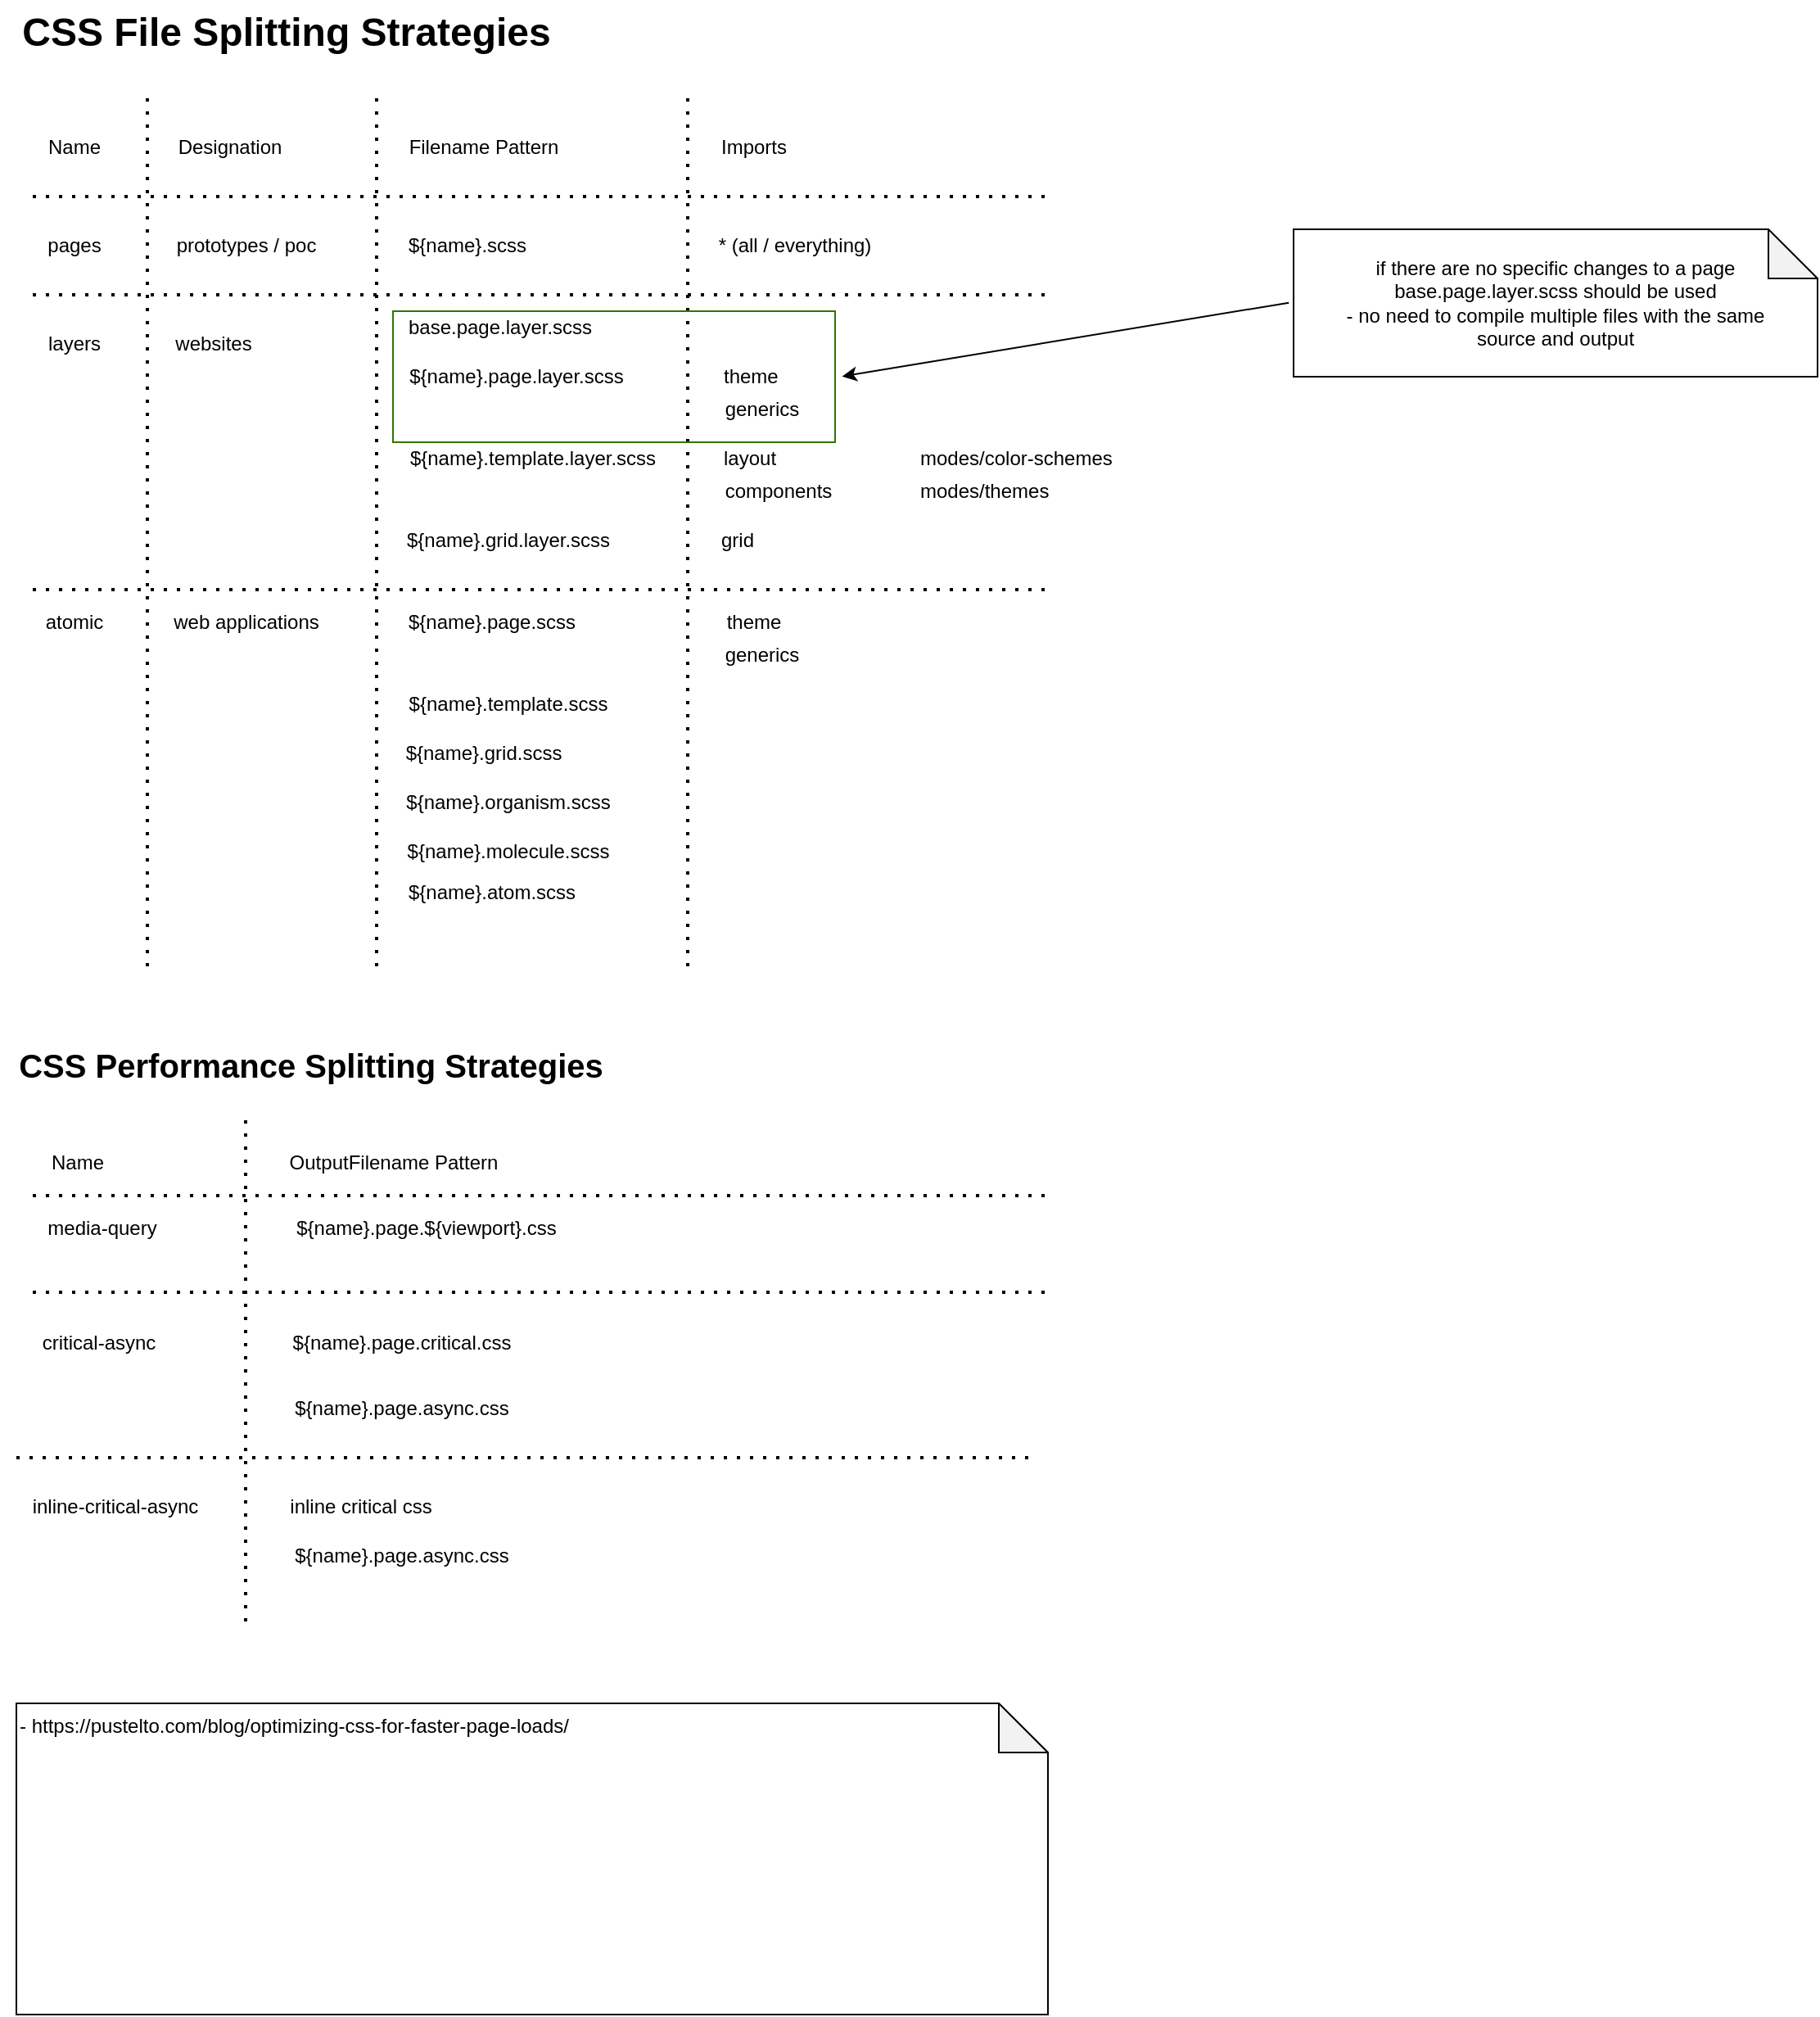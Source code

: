 <mxfile>
    <diagram id="G3mh7G75lH2R3xypj_nB" name="Page-1">
        <mxGraphModel dx="1707" dy="1017" grid="1" gridSize="10" guides="0" tooltips="0" connect="0" arrows="0" fold="1" page="0" pageScale="1" pageWidth="827" pageHeight="1169" math="0" shadow="0">
            <root>
                <mxCell id="0"/>
                <mxCell id="1" parent="0"/>
                <mxCell id="41" value="&lt;b&gt;&lt;font style=&quot;font-size: 24px&quot;&gt;CSS File Splitting Strategies&lt;/font&gt;&lt;/b&gt;" style="text;html=1;strokeColor=none;fillColor=none;align=center;verticalAlign=middle;whiteSpace=wrap;rounded=0;" parent="1" vertex="1">
                    <mxGeometry x="10" y="40" width="330" height="40" as="geometry"/>
                </mxCell>
                <mxCell id="42" value="Name" style="text;html=1;align=center;verticalAlign=middle;resizable=0;points=[];autosize=1;strokeColor=none;fillColor=none;" parent="1" vertex="1">
                    <mxGeometry x="20" y="120" width="50" height="20" as="geometry"/>
                </mxCell>
                <mxCell id="43" value="Designation" style="text;html=1;align=center;verticalAlign=middle;resizable=0;points=[];autosize=1;strokeColor=none;fillColor=none;" parent="1" vertex="1">
                    <mxGeometry x="100" y="120" width="80" height="20" as="geometry"/>
                </mxCell>
                <mxCell id="44" value="Filename Pattern" style="text;html=1;align=center;verticalAlign=middle;resizable=0;points=[];autosize=1;strokeColor=none;fillColor=none;" parent="1" vertex="1">
                    <mxGeometry x="240" y="120" width="110" height="20" as="geometry"/>
                </mxCell>
                <mxCell id="45" value="Imports" style="text;html=1;align=center;verticalAlign=middle;resizable=0;points=[];autosize=1;strokeColor=none;fillColor=none;" parent="1" vertex="1">
                    <mxGeometry x="430" y="120" width="60" height="20" as="geometry"/>
                </mxCell>
                <mxCell id="46" value="" style="endArrow=none;dashed=1;html=1;dashPattern=1 3;strokeWidth=2;" parent="1" edge="1">
                    <mxGeometry width="50" height="50" relative="1" as="geometry">
                        <mxPoint x="20" y="160" as="sourcePoint"/>
                        <mxPoint x="640" y="160" as="targetPoint"/>
                    </mxGeometry>
                </mxCell>
                <mxCell id="47" value="pages" style="text;html=1;align=center;verticalAlign=middle;resizable=0;points=[];autosize=1;strokeColor=none;fillColor=none;" parent="1" vertex="1">
                    <mxGeometry x="20" y="180" width="50" height="20" as="geometry"/>
                </mxCell>
                <mxCell id="48" value="prototypes / poc" style="text;html=1;align=center;verticalAlign=middle;resizable=0;points=[];autosize=1;strokeColor=none;fillColor=none;" parent="1" vertex="1">
                    <mxGeometry x="100" y="180" width="100" height="20" as="geometry"/>
                </mxCell>
                <mxCell id="49" value="${name}.scss" style="text;html=1;align=center;verticalAlign=middle;resizable=0;points=[];autosize=1;strokeColor=none;fillColor=none;" parent="1" vertex="1">
                    <mxGeometry x="240" y="180" width="90" height="20" as="geometry"/>
                </mxCell>
                <mxCell id="50" value="* (all / everything)" style="text;html=1;align=center;verticalAlign=middle;resizable=0;points=[];autosize=1;strokeColor=none;fillColor=none;" parent="1" vertex="1">
                    <mxGeometry x="430" y="180" width="110" height="20" as="geometry"/>
                </mxCell>
                <mxCell id="51" value="" style="endArrow=none;dashed=1;html=1;dashPattern=1 3;strokeWidth=2;" parent="1" edge="1">
                    <mxGeometry width="50" height="50" relative="1" as="geometry">
                        <mxPoint x="20" y="220" as="sourcePoint"/>
                        <mxPoint x="640" y="220" as="targetPoint"/>
                    </mxGeometry>
                </mxCell>
                <mxCell id="52" value="layers" style="text;html=1;align=center;verticalAlign=middle;resizable=0;points=[];autosize=1;strokeColor=none;fillColor=none;" parent="1" vertex="1">
                    <mxGeometry x="20" y="240" width="50" height="20" as="geometry"/>
                </mxCell>
                <mxCell id="53" value="websites" style="text;html=1;align=center;verticalAlign=middle;resizable=0;points=[];autosize=1;strokeColor=none;fillColor=none;" parent="1" vertex="1">
                    <mxGeometry x="100" y="240" width="60" height="20" as="geometry"/>
                </mxCell>
                <mxCell id="54" value="${name}.page.layer.scss" style="text;html=1;align=center;verticalAlign=middle;resizable=0;points=[];autosize=1;strokeColor=none;fillColor=none;" parent="1" vertex="1">
                    <mxGeometry x="240" y="260" width="150" height="20" as="geometry"/>
                </mxCell>
                <mxCell id="56" value="theme" style="text;html=1;align=left;verticalAlign=middle;resizable=0;points=[];autosize=1;strokeColor=none;fillColor=none;" parent="1" vertex="1">
                    <mxGeometry x="440" y="260" width="50" height="20" as="geometry"/>
                </mxCell>
                <mxCell id="57" value="generics" style="text;html=1;align=center;verticalAlign=middle;resizable=0;points=[];autosize=1;strokeColor=none;fillColor=none;" parent="1" vertex="1">
                    <mxGeometry x="435" y="280" width="60" height="20" as="geometry"/>
                </mxCell>
                <mxCell id="58" value="${name}.template.layer.scss" style="text;html=1;align=center;verticalAlign=middle;resizable=0;points=[];autosize=1;strokeColor=none;fillColor=none;" parent="1" vertex="1">
                    <mxGeometry x="240" y="310" width="170" height="20" as="geometry"/>
                </mxCell>
                <mxCell id="59" value="layout" style="text;html=1;align=left;verticalAlign=middle;resizable=0;points=[];autosize=1;strokeColor=none;fillColor=none;" parent="1" vertex="1">
                    <mxGeometry x="440" y="310" width="50" height="20" as="geometry"/>
                </mxCell>
                <mxCell id="60" value="components" style="text;html=1;align=center;verticalAlign=middle;resizable=0;points=[];autosize=1;strokeColor=none;fillColor=none;" parent="1" vertex="1">
                    <mxGeometry x="435" y="330" width="80" height="20" as="geometry"/>
                </mxCell>
                <mxCell id="61" value="${name}.grid.layer.scss" style="text;html=1;align=center;verticalAlign=middle;resizable=0;points=[];autosize=1;strokeColor=none;fillColor=none;" parent="1" vertex="1">
                    <mxGeometry x="240" y="360" width="140" height="20" as="geometry"/>
                </mxCell>
                <mxCell id="62" value="grid" style="text;html=1;align=center;verticalAlign=middle;resizable=0;points=[];autosize=1;strokeColor=none;fillColor=none;" parent="1" vertex="1">
                    <mxGeometry x="435" y="360" width="30" height="20" as="geometry"/>
                </mxCell>
                <mxCell id="63" value="" style="endArrow=none;dashed=1;html=1;dashPattern=1 3;strokeWidth=2;" parent="1" edge="1">
                    <mxGeometry width="50" height="50" relative="1" as="geometry">
                        <mxPoint x="20" y="400" as="sourcePoint"/>
                        <mxPoint x="640" y="400" as="targetPoint"/>
                    </mxGeometry>
                </mxCell>
                <mxCell id="65" value="atomic" style="text;html=1;align=center;verticalAlign=middle;resizable=0;points=[];autosize=1;strokeColor=none;fillColor=none;" parent="1" vertex="1">
                    <mxGeometry x="20" y="410" width="50" height="20" as="geometry"/>
                </mxCell>
                <mxCell id="66" value="web applications" style="text;html=1;align=center;verticalAlign=middle;resizable=0;points=[];autosize=1;strokeColor=none;fillColor=none;" parent="1" vertex="1">
                    <mxGeometry x="100" y="410" width="100" height="20" as="geometry"/>
                </mxCell>
                <mxCell id="67" value="${name}.page.scss" style="text;html=1;align=center;verticalAlign=middle;resizable=0;points=[];autosize=1;strokeColor=none;fillColor=none;" parent="1" vertex="1">
                    <mxGeometry x="240" y="410" width="120" height="20" as="geometry"/>
                </mxCell>
                <mxCell id="68" value="theme" style="text;html=1;align=center;verticalAlign=middle;resizable=0;points=[];autosize=1;strokeColor=none;fillColor=none;" parent="1" vertex="1">
                    <mxGeometry x="435" y="410" width="50" height="20" as="geometry"/>
                </mxCell>
                <mxCell id="69" value="generics" style="text;html=1;align=center;verticalAlign=middle;resizable=0;points=[];autosize=1;strokeColor=none;fillColor=none;" parent="1" vertex="1">
                    <mxGeometry x="435" y="430" width="60" height="20" as="geometry"/>
                </mxCell>
                <mxCell id="70" value="${name}.template.scss" style="text;html=1;align=center;verticalAlign=middle;resizable=0;points=[];autosize=1;strokeColor=none;fillColor=none;" parent="1" vertex="1">
                    <mxGeometry x="240" y="460" width="140" height="20" as="geometry"/>
                </mxCell>
                <mxCell id="71" value="${name}.atom.scss" style="text;html=1;align=center;verticalAlign=middle;resizable=0;points=[];autosize=1;strokeColor=none;fillColor=none;" parent="1" vertex="1">
                    <mxGeometry x="240" y="575" width="120" height="20" as="geometry"/>
                </mxCell>
                <mxCell id="72" value="${name}.molecule.scss" style="text;html=1;align=center;verticalAlign=middle;resizable=0;points=[];autosize=1;strokeColor=none;fillColor=none;" parent="1" vertex="1">
                    <mxGeometry x="240" y="550" width="140" height="20" as="geometry"/>
                </mxCell>
                <mxCell id="73" value="${name}.organism.scss" style="text;html=1;align=center;verticalAlign=middle;resizable=0;points=[];autosize=1;strokeColor=none;fillColor=none;" parent="1" vertex="1">
                    <mxGeometry x="240" y="520" width="140" height="20" as="geometry"/>
                </mxCell>
                <mxCell id="74" value="${name}.grid.scss" style="text;html=1;align=center;verticalAlign=middle;resizable=0;points=[];autosize=1;strokeColor=none;fillColor=none;" parent="1" vertex="1">
                    <mxGeometry x="240" y="490" width="110" height="20" as="geometry"/>
                </mxCell>
                <mxCell id="75" value="" style="endArrow=none;dashed=1;html=1;dashPattern=1 3;strokeWidth=2;fontSize=24;" parent="1" edge="1">
                    <mxGeometry width="50" height="50" relative="1" as="geometry">
                        <mxPoint x="90" y="630" as="sourcePoint"/>
                        <mxPoint x="90" y="100" as="targetPoint"/>
                    </mxGeometry>
                </mxCell>
                <mxCell id="76" value="" style="endArrow=none;dashed=1;html=1;dashPattern=1 3;strokeWidth=2;fontSize=24;" parent="1" edge="1">
                    <mxGeometry width="50" height="50" relative="1" as="geometry">
                        <mxPoint x="230" y="630" as="sourcePoint"/>
                        <mxPoint x="230" y="100" as="targetPoint"/>
                    </mxGeometry>
                </mxCell>
                <mxCell id="77" value="" style="endArrow=none;dashed=1;html=1;dashPattern=1 3;strokeWidth=2;fontSize=24;" parent="1" edge="1">
                    <mxGeometry width="50" height="50" relative="1" as="geometry">
                        <mxPoint x="420" y="630" as="sourcePoint"/>
                        <mxPoint x="420" y="100" as="targetPoint"/>
                    </mxGeometry>
                </mxCell>
                <mxCell id="79" value="&lt;b&gt;&lt;font style=&quot;font-size: 20px&quot;&gt;CSS Performance Splitting Strategies&lt;/font&gt;&lt;/b&gt;" style="text;html=1;strokeColor=none;fillColor=none;align=center;verticalAlign=middle;whiteSpace=wrap;rounded=0;" parent="1" vertex="1">
                    <mxGeometry y="670" width="380" height="40" as="geometry"/>
                </mxCell>
                <mxCell id="80" value="Name" style="text;html=1;align=center;verticalAlign=middle;resizable=0;points=[];autosize=1;strokeColor=none;fillColor=none;" parent="1" vertex="1">
                    <mxGeometry x="22" y="740" width="50" height="20" as="geometry"/>
                </mxCell>
                <mxCell id="82" value="OutputFilename Pattern" style="text;html=1;align=center;verticalAlign=middle;resizable=0;points=[];autosize=1;strokeColor=none;fillColor=none;" parent="1" vertex="1">
                    <mxGeometry x="170" y="740" width="140" height="20" as="geometry"/>
                </mxCell>
                <mxCell id="111" value="" style="endArrow=none;dashed=1;html=1;dashPattern=1 3;strokeWidth=2;fontSize=24;" parent="1" edge="1">
                    <mxGeometry width="50" height="50" relative="1" as="geometry">
                        <mxPoint x="150" y="1030" as="sourcePoint"/>
                        <mxPoint x="150" y="720" as="targetPoint"/>
                    </mxGeometry>
                </mxCell>
                <mxCell id="114" value="media-query" style="text;html=1;align=center;verticalAlign=middle;resizable=0;points=[];autosize=1;strokeColor=none;fillColor=none;" parent="1" vertex="1">
                    <mxGeometry x="22" y="780" width="80" height="20" as="geometry"/>
                </mxCell>
                <mxCell id="115" value="" style="endArrow=none;dashed=1;html=1;dashPattern=1 3;strokeWidth=2;" parent="1" edge="1">
                    <mxGeometry width="50" height="50" relative="1" as="geometry">
                        <mxPoint x="20" y="770" as="sourcePoint"/>
                        <mxPoint x="640" y="770" as="targetPoint"/>
                    </mxGeometry>
                </mxCell>
                <mxCell id="116" value="${name}.page.${viewport}.css" style="text;html=1;align=center;verticalAlign=middle;resizable=0;points=[];autosize=1;strokeColor=none;fillColor=none;" parent="1" vertex="1">
                    <mxGeometry x="175" y="780" width="170" height="20" as="geometry"/>
                </mxCell>
                <mxCell id="117" value="" style="endArrow=none;dashed=1;html=1;dashPattern=1 3;strokeWidth=2;" parent="1" edge="1">
                    <mxGeometry width="50" height="50" relative="1" as="geometry">
                        <mxPoint x="20" y="829" as="sourcePoint"/>
                        <mxPoint x="640" y="829" as="targetPoint"/>
                    </mxGeometry>
                </mxCell>
                <mxCell id="118" value="critical-async" style="text;html=1;align=center;verticalAlign=middle;resizable=0;points=[];autosize=1;strokeColor=none;fillColor=none;" parent="1" vertex="1">
                    <mxGeometry x="20" y="850" width="80" height="20" as="geometry"/>
                </mxCell>
                <mxCell id="119" value="${name}.page.critical.css" style="text;html=1;align=center;verticalAlign=middle;resizable=0;points=[];autosize=1;strokeColor=none;fillColor=none;" parent="1" vertex="1">
                    <mxGeometry x="170" y="850" width="150" height="20" as="geometry"/>
                </mxCell>
                <mxCell id="120" value="${name}.page.async.css" style="text;html=1;align=center;verticalAlign=middle;resizable=0;points=[];autosize=1;strokeColor=none;fillColor=none;" parent="1" vertex="1">
                    <mxGeometry x="170" y="890" width="150" height="20" as="geometry"/>
                </mxCell>
                <mxCell id="121" value="" style="endArrow=none;dashed=1;html=1;dashPattern=1 3;strokeWidth=2;" parent="1" edge="1">
                    <mxGeometry width="50" height="50" relative="1" as="geometry">
                        <mxPoint x="10" y="930" as="sourcePoint"/>
                        <mxPoint x="630" y="930" as="targetPoint"/>
                    </mxGeometry>
                </mxCell>
                <mxCell id="122" value="inline-critical-async" style="text;html=1;align=center;verticalAlign=middle;resizable=0;points=[];autosize=1;strokeColor=none;fillColor=none;" parent="1" vertex="1">
                    <mxGeometry x="10" y="950" width="120" height="20" as="geometry"/>
                </mxCell>
                <mxCell id="123" value="inline critical css" style="text;html=1;align=center;verticalAlign=middle;resizable=0;points=[];autosize=1;strokeColor=none;fillColor=none;" parent="1" vertex="1">
                    <mxGeometry x="170" y="950" width="100" height="20" as="geometry"/>
                </mxCell>
                <mxCell id="124" value="${name}.page.async.css" style="text;html=1;align=center;verticalAlign=middle;resizable=0;points=[];autosize=1;strokeColor=none;fillColor=none;" parent="1" vertex="1">
                    <mxGeometry x="170" y="980" width="150" height="20" as="geometry"/>
                </mxCell>
                <mxCell id="125" value="- https://pustelto.com/blog/optimizing-css-for-faster-page-loads/" style="shape=note;whiteSpace=wrap;html=1;backgroundOutline=1;darkOpacity=0.05;align=left;verticalAlign=top;" parent="1" vertex="1">
                    <mxGeometry x="10" y="1080" width="630" height="190" as="geometry"/>
                </mxCell>
                <mxCell id="126" value="modes/color-schemes" style="text;html=1;align=left;verticalAlign=middle;resizable=0;points=[];autosize=1;strokeColor=none;fillColor=none;" parent="1" vertex="1">
                    <mxGeometry x="560" y="310" width="130" height="20" as="geometry"/>
                </mxCell>
                <mxCell id="127" value="modes/themes" style="text;html=1;align=left;verticalAlign=middle;resizable=0;points=[];autosize=1;strokeColor=none;fillColor=none;" parent="1" vertex="1">
                    <mxGeometry x="560" y="330" width="90" height="20" as="geometry"/>
                </mxCell>
                <mxCell id="128" value="base.page.layer.scss" style="text;html=1;align=center;verticalAlign=middle;resizable=0;points=[];autosize=1;strokeColor=none;fillColor=none;" vertex="1" parent="1">
                    <mxGeometry x="240" y="230" width="130" height="20" as="geometry"/>
                </mxCell>
                <mxCell id="130" value="" style="rounded=0;whiteSpace=wrap;html=1;fillColor=none;fontColor=#ffffff;strokeColor=#2D7600;" vertex="1" parent="1">
                    <mxGeometry x="240" y="230" width="270" height="80" as="geometry"/>
                </mxCell>
                <mxCell id="131" value="if there are no specific changes to a page&lt;br&gt;base.page.layer.scss should be used&lt;br&gt;- no need to compile multiple files with the same&lt;br&gt;source and output" style="shape=note;whiteSpace=wrap;html=1;backgroundOutline=1;darkOpacity=0.05;fillColor=none;" vertex="1" parent="1">
                    <mxGeometry x="790" y="180" width="320" height="90" as="geometry"/>
                </mxCell>
                <mxCell id="132" value="" style="endArrow=none;html=1;entryX=-0.009;entryY=0.498;entryDx=0;entryDy=0;entryPerimeter=0;endFill=0;startArrow=classic;startFill=1;exitX=1.016;exitY=0.498;exitDx=0;exitDy=0;exitPerimeter=0;" edge="1" parent="1" source="130" target="131">
                    <mxGeometry width="50" height="50" relative="1" as="geometry">
                        <mxPoint x="510" y="270" as="sourcePoint"/>
                        <mxPoint x="560" y="220" as="targetPoint"/>
                    </mxGeometry>
                </mxCell>
            </root>
        </mxGraphModel>
    </diagram>
</mxfile>